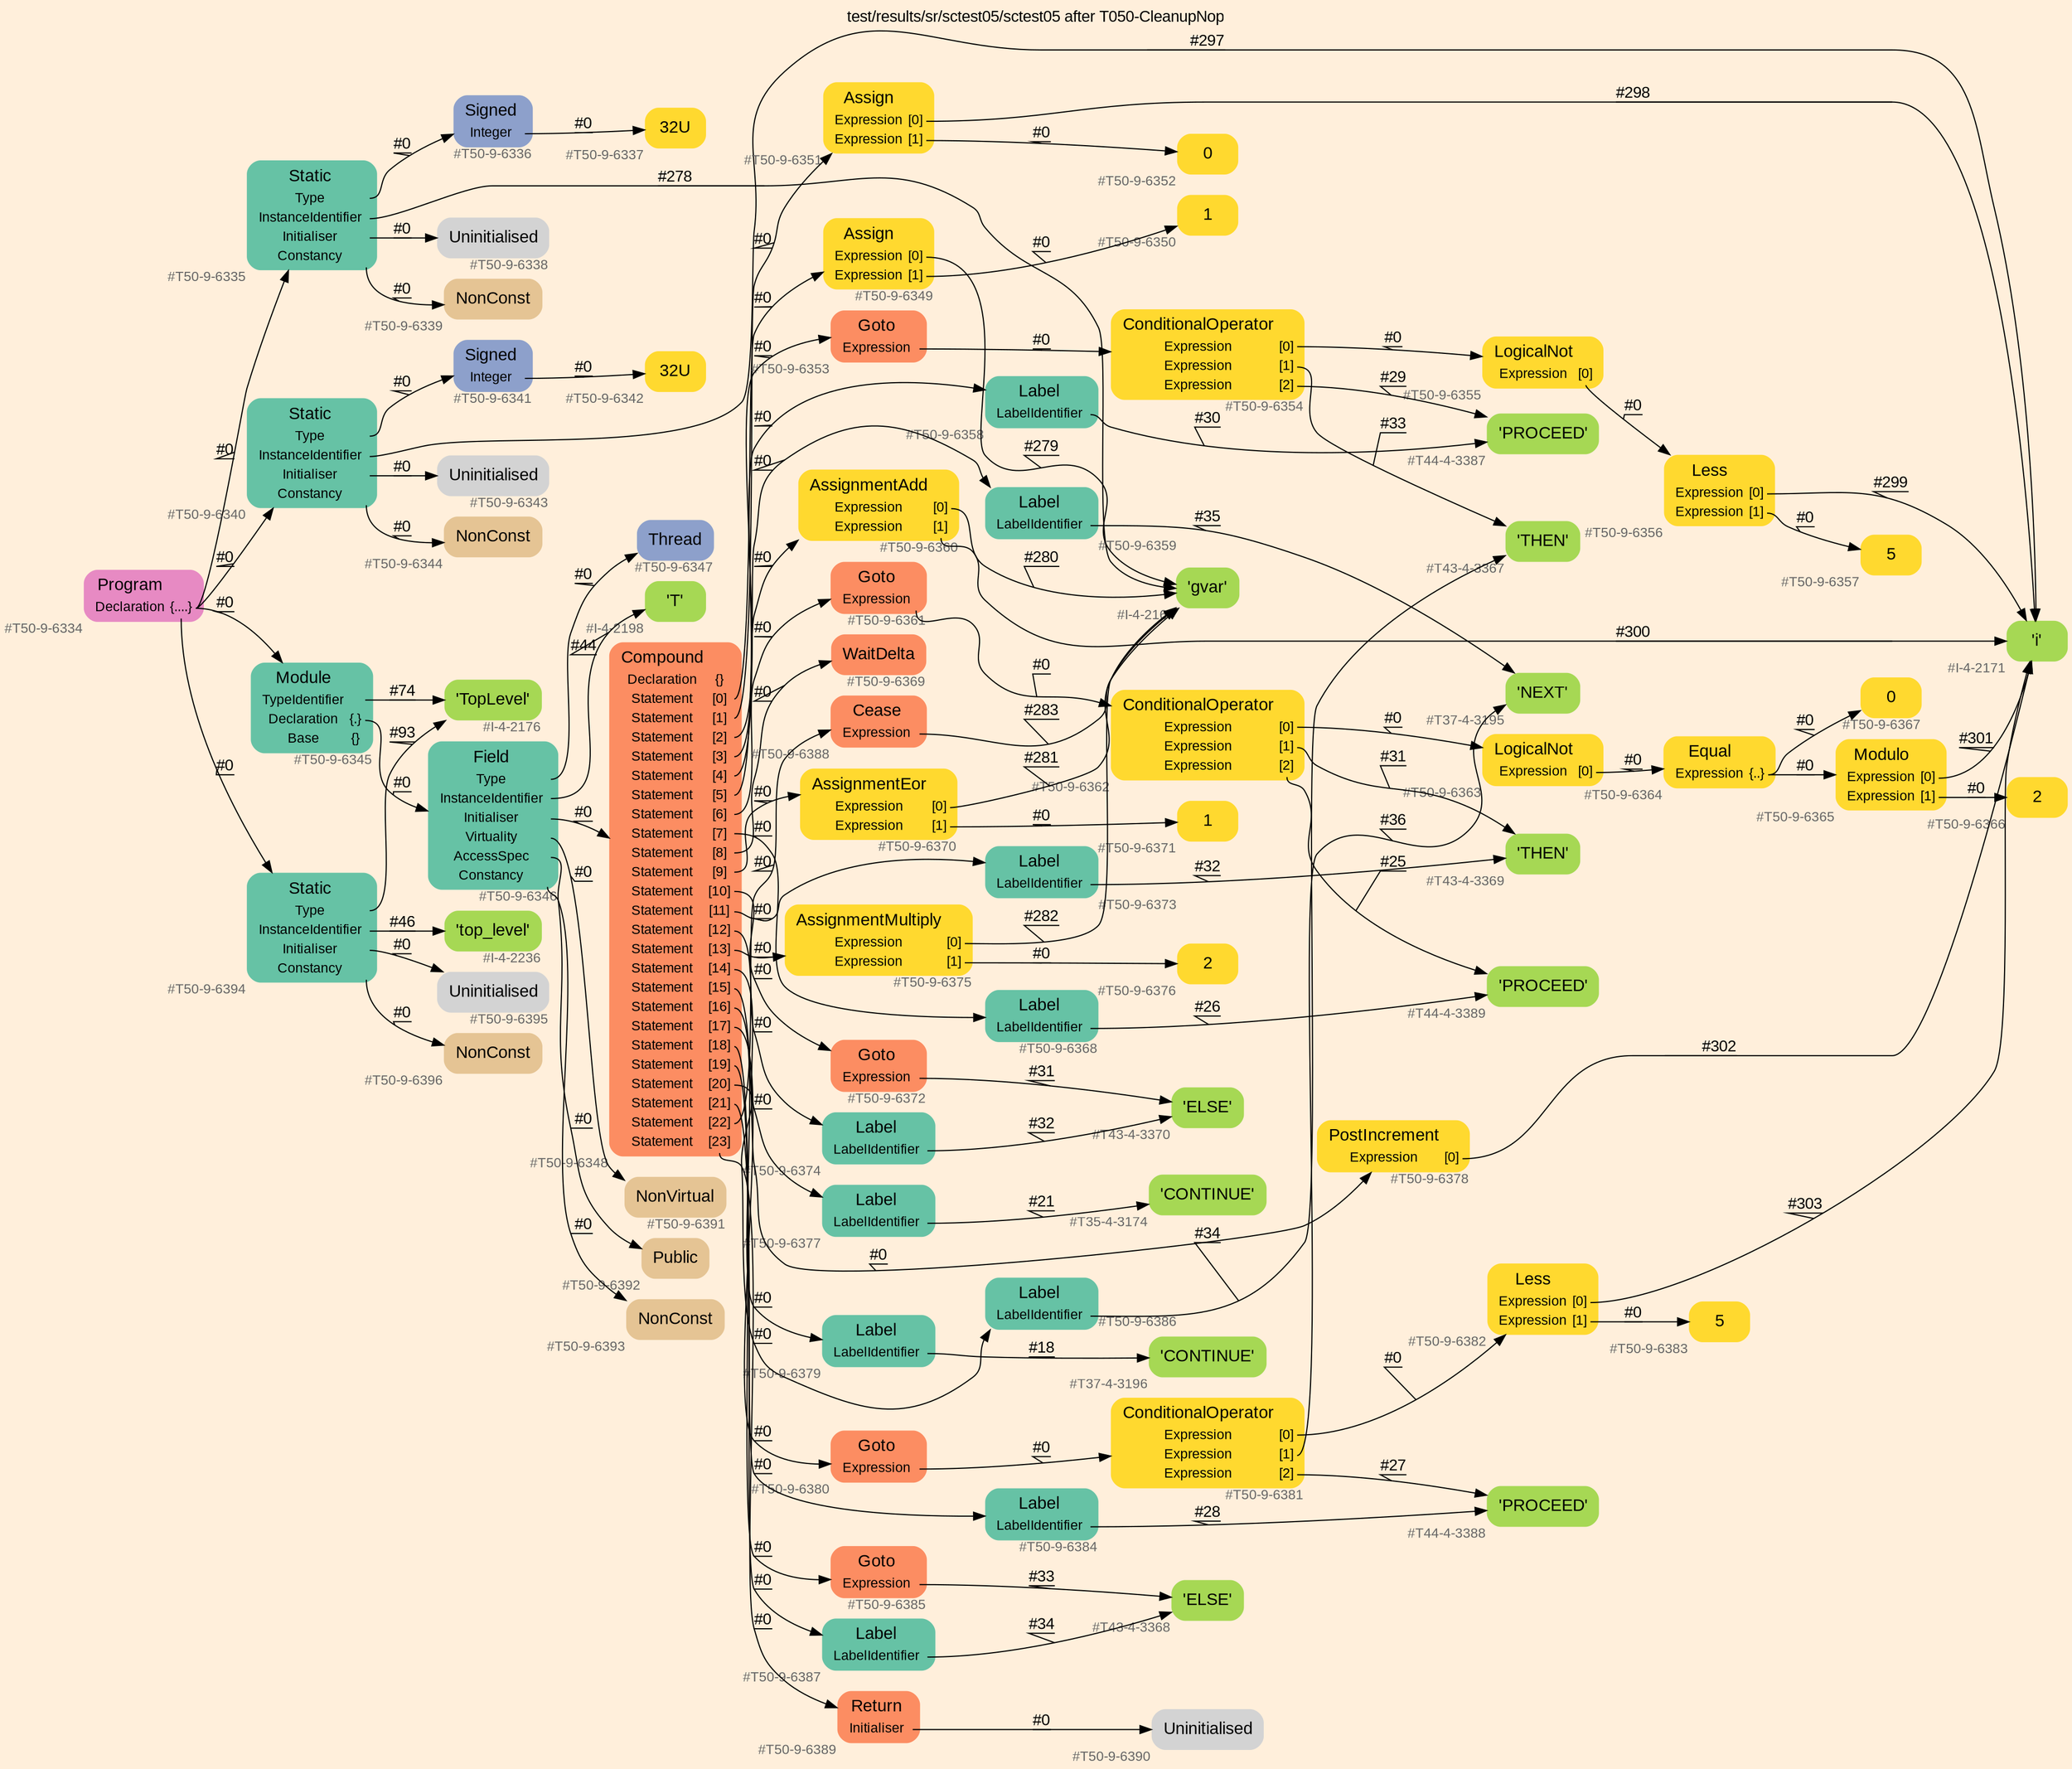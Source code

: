 digraph "test/results/sr/sctest05/sctest05 after T050-CleanupNop" {
label = "test/results/sr/sctest05/sctest05 after T050-CleanupNop"
labelloc = t
graph [
    rankdir = "LR"
    ranksep = 0.3
    bgcolor = antiquewhite1
    color = black
    fontcolor = black
    fontname = "Arial"
];
node [
    fontname = "Arial"
];
edge [
    fontname = "Arial"
];

// -------------------- node figure --------------------
// -------- block #T50-9-6334 ----------
"#T50-9-6334" [
    fillcolor = "/set28/4"
    xlabel = "#T50-9-6334"
    fontsize = "12"
    fontcolor = grey40
    shape = "plaintext"
    label = <<TABLE BORDER="0" CELLBORDER="0" CELLSPACING="0">
     <TR><TD><FONT COLOR="black" POINT-SIZE="15">Program</FONT></TD></TR>
     <TR><TD><FONT COLOR="black" POINT-SIZE="12">Declaration</FONT></TD><TD PORT="port0"><FONT COLOR="black" POINT-SIZE="12">{....}</FONT></TD></TR>
    </TABLE>>
    style = "rounded,filled"
];

// -------- block #T50-9-6335 ----------
"#T50-9-6335" [
    fillcolor = "/set28/1"
    xlabel = "#T50-9-6335"
    fontsize = "12"
    fontcolor = grey40
    shape = "plaintext"
    label = <<TABLE BORDER="0" CELLBORDER="0" CELLSPACING="0">
     <TR><TD><FONT COLOR="black" POINT-SIZE="15">Static</FONT></TD></TR>
     <TR><TD><FONT COLOR="black" POINT-SIZE="12">Type</FONT></TD><TD PORT="port0"></TD></TR>
     <TR><TD><FONT COLOR="black" POINT-SIZE="12">InstanceIdentifier</FONT></TD><TD PORT="port1"></TD></TR>
     <TR><TD><FONT COLOR="black" POINT-SIZE="12">Initialiser</FONT></TD><TD PORT="port2"></TD></TR>
     <TR><TD><FONT COLOR="black" POINT-SIZE="12">Constancy</FONT></TD><TD PORT="port3"></TD></TR>
    </TABLE>>
    style = "rounded,filled"
];

// -------- block #T50-9-6336 ----------
"#T50-9-6336" [
    fillcolor = "/set28/3"
    xlabel = "#T50-9-6336"
    fontsize = "12"
    fontcolor = grey40
    shape = "plaintext"
    label = <<TABLE BORDER="0" CELLBORDER="0" CELLSPACING="0">
     <TR><TD><FONT COLOR="black" POINT-SIZE="15">Signed</FONT></TD></TR>
     <TR><TD><FONT COLOR="black" POINT-SIZE="12">Integer</FONT></TD><TD PORT="port0"></TD></TR>
    </TABLE>>
    style = "rounded,filled"
];

// -------- block #T50-9-6337 ----------
"#T50-9-6337" [
    fillcolor = "/set28/6"
    xlabel = "#T50-9-6337"
    fontsize = "12"
    fontcolor = grey40
    shape = "plaintext"
    label = <<TABLE BORDER="0" CELLBORDER="0" CELLSPACING="0">
     <TR><TD><FONT COLOR="black" POINT-SIZE="15">32U</FONT></TD></TR>
    </TABLE>>
    style = "rounded,filled"
];

// -------- block #I-4-2164 ----------
"#I-4-2164" [
    fillcolor = "/set28/5"
    xlabel = "#I-4-2164"
    fontsize = "12"
    fontcolor = grey40
    shape = "plaintext"
    label = <<TABLE BORDER="0" CELLBORDER="0" CELLSPACING="0">
     <TR><TD><FONT COLOR="black" POINT-SIZE="15">'gvar'</FONT></TD></TR>
    </TABLE>>
    style = "rounded,filled"
];

// -------- block #T50-9-6338 ----------
"#T50-9-6338" [
    xlabel = "#T50-9-6338"
    fontsize = "12"
    fontcolor = grey40
    shape = "plaintext"
    label = <<TABLE BORDER="0" CELLBORDER="0" CELLSPACING="0">
     <TR><TD><FONT COLOR="black" POINT-SIZE="15">Uninitialised</FONT></TD></TR>
    </TABLE>>
    style = "rounded,filled"
];

// -------- block #T50-9-6339 ----------
"#T50-9-6339" [
    fillcolor = "/set28/7"
    xlabel = "#T50-9-6339"
    fontsize = "12"
    fontcolor = grey40
    shape = "plaintext"
    label = <<TABLE BORDER="0" CELLBORDER="0" CELLSPACING="0">
     <TR><TD><FONT COLOR="black" POINT-SIZE="15">NonConst</FONT></TD></TR>
    </TABLE>>
    style = "rounded,filled"
];

// -------- block #T50-9-6340 ----------
"#T50-9-6340" [
    fillcolor = "/set28/1"
    xlabel = "#T50-9-6340"
    fontsize = "12"
    fontcolor = grey40
    shape = "plaintext"
    label = <<TABLE BORDER="0" CELLBORDER="0" CELLSPACING="0">
     <TR><TD><FONT COLOR="black" POINT-SIZE="15">Static</FONT></TD></TR>
     <TR><TD><FONT COLOR="black" POINT-SIZE="12">Type</FONT></TD><TD PORT="port0"></TD></TR>
     <TR><TD><FONT COLOR="black" POINT-SIZE="12">InstanceIdentifier</FONT></TD><TD PORT="port1"></TD></TR>
     <TR><TD><FONT COLOR="black" POINT-SIZE="12">Initialiser</FONT></TD><TD PORT="port2"></TD></TR>
     <TR><TD><FONT COLOR="black" POINT-SIZE="12">Constancy</FONT></TD><TD PORT="port3"></TD></TR>
    </TABLE>>
    style = "rounded,filled"
];

// -------- block #T50-9-6341 ----------
"#T50-9-6341" [
    fillcolor = "/set28/3"
    xlabel = "#T50-9-6341"
    fontsize = "12"
    fontcolor = grey40
    shape = "plaintext"
    label = <<TABLE BORDER="0" CELLBORDER="0" CELLSPACING="0">
     <TR><TD><FONT COLOR="black" POINT-SIZE="15">Signed</FONT></TD></TR>
     <TR><TD><FONT COLOR="black" POINT-SIZE="12">Integer</FONT></TD><TD PORT="port0"></TD></TR>
    </TABLE>>
    style = "rounded,filled"
];

// -------- block #T50-9-6342 ----------
"#T50-9-6342" [
    fillcolor = "/set28/6"
    xlabel = "#T50-9-6342"
    fontsize = "12"
    fontcolor = grey40
    shape = "plaintext"
    label = <<TABLE BORDER="0" CELLBORDER="0" CELLSPACING="0">
     <TR><TD><FONT COLOR="black" POINT-SIZE="15">32U</FONT></TD></TR>
    </TABLE>>
    style = "rounded,filled"
];

// -------- block #I-4-2171 ----------
"#I-4-2171" [
    fillcolor = "/set28/5"
    xlabel = "#I-4-2171"
    fontsize = "12"
    fontcolor = grey40
    shape = "plaintext"
    label = <<TABLE BORDER="0" CELLBORDER="0" CELLSPACING="0">
     <TR><TD><FONT COLOR="black" POINT-SIZE="15">'i'</FONT></TD></TR>
    </TABLE>>
    style = "rounded,filled"
];

// -------- block #T50-9-6343 ----------
"#T50-9-6343" [
    xlabel = "#T50-9-6343"
    fontsize = "12"
    fontcolor = grey40
    shape = "plaintext"
    label = <<TABLE BORDER="0" CELLBORDER="0" CELLSPACING="0">
     <TR><TD><FONT COLOR="black" POINT-SIZE="15">Uninitialised</FONT></TD></TR>
    </TABLE>>
    style = "rounded,filled"
];

// -------- block #T50-9-6344 ----------
"#T50-9-6344" [
    fillcolor = "/set28/7"
    xlabel = "#T50-9-6344"
    fontsize = "12"
    fontcolor = grey40
    shape = "plaintext"
    label = <<TABLE BORDER="0" CELLBORDER="0" CELLSPACING="0">
     <TR><TD><FONT COLOR="black" POINT-SIZE="15">NonConst</FONT></TD></TR>
    </TABLE>>
    style = "rounded,filled"
];

// -------- block #T50-9-6345 ----------
"#T50-9-6345" [
    fillcolor = "/set28/1"
    xlabel = "#T50-9-6345"
    fontsize = "12"
    fontcolor = grey40
    shape = "plaintext"
    label = <<TABLE BORDER="0" CELLBORDER="0" CELLSPACING="0">
     <TR><TD><FONT COLOR="black" POINT-SIZE="15">Module</FONT></TD></TR>
     <TR><TD><FONT COLOR="black" POINT-SIZE="12">TypeIdentifier</FONT></TD><TD PORT="port0"></TD></TR>
     <TR><TD><FONT COLOR="black" POINT-SIZE="12">Declaration</FONT></TD><TD PORT="port1"><FONT COLOR="black" POINT-SIZE="12">{.}</FONT></TD></TR>
     <TR><TD><FONT COLOR="black" POINT-SIZE="12">Base</FONT></TD><TD PORT="port2"><FONT COLOR="black" POINT-SIZE="12">{}</FONT></TD></TR>
    </TABLE>>
    style = "rounded,filled"
];

// -------- block #I-4-2176 ----------
"#I-4-2176" [
    fillcolor = "/set28/5"
    xlabel = "#I-4-2176"
    fontsize = "12"
    fontcolor = grey40
    shape = "plaintext"
    label = <<TABLE BORDER="0" CELLBORDER="0" CELLSPACING="0">
     <TR><TD><FONT COLOR="black" POINT-SIZE="15">'TopLevel'</FONT></TD></TR>
    </TABLE>>
    style = "rounded,filled"
];

// -------- block #T50-9-6346 ----------
"#T50-9-6346" [
    fillcolor = "/set28/1"
    xlabel = "#T50-9-6346"
    fontsize = "12"
    fontcolor = grey40
    shape = "plaintext"
    label = <<TABLE BORDER="0" CELLBORDER="0" CELLSPACING="0">
     <TR><TD><FONT COLOR="black" POINT-SIZE="15">Field</FONT></TD></TR>
     <TR><TD><FONT COLOR="black" POINT-SIZE="12">Type</FONT></TD><TD PORT="port0"></TD></TR>
     <TR><TD><FONT COLOR="black" POINT-SIZE="12">InstanceIdentifier</FONT></TD><TD PORT="port1"></TD></TR>
     <TR><TD><FONT COLOR="black" POINT-SIZE="12">Initialiser</FONT></TD><TD PORT="port2"></TD></TR>
     <TR><TD><FONT COLOR="black" POINT-SIZE="12">Virtuality</FONT></TD><TD PORT="port3"></TD></TR>
     <TR><TD><FONT COLOR="black" POINT-SIZE="12">AccessSpec</FONT></TD><TD PORT="port4"></TD></TR>
     <TR><TD><FONT COLOR="black" POINT-SIZE="12">Constancy</FONT></TD><TD PORT="port5"></TD></TR>
    </TABLE>>
    style = "rounded,filled"
];

// -------- block #T50-9-6347 ----------
"#T50-9-6347" [
    fillcolor = "/set28/3"
    xlabel = "#T50-9-6347"
    fontsize = "12"
    fontcolor = grey40
    shape = "plaintext"
    label = <<TABLE BORDER="0" CELLBORDER="0" CELLSPACING="0">
     <TR><TD><FONT COLOR="black" POINT-SIZE="15">Thread</FONT></TD></TR>
    </TABLE>>
    style = "rounded,filled"
];

// -------- block #I-4-2198 ----------
"#I-4-2198" [
    fillcolor = "/set28/5"
    xlabel = "#I-4-2198"
    fontsize = "12"
    fontcolor = grey40
    shape = "plaintext"
    label = <<TABLE BORDER="0" CELLBORDER="0" CELLSPACING="0">
     <TR><TD><FONT COLOR="black" POINT-SIZE="15">'T'</FONT></TD></TR>
    </TABLE>>
    style = "rounded,filled"
];

// -------- block #T50-9-6348 ----------
"#T50-9-6348" [
    fillcolor = "/set28/2"
    xlabel = "#T50-9-6348"
    fontsize = "12"
    fontcolor = grey40
    shape = "plaintext"
    label = <<TABLE BORDER="0" CELLBORDER="0" CELLSPACING="0">
     <TR><TD><FONT COLOR="black" POINT-SIZE="15">Compound</FONT></TD></TR>
     <TR><TD><FONT COLOR="black" POINT-SIZE="12">Declaration</FONT></TD><TD PORT="port0"><FONT COLOR="black" POINT-SIZE="12">{}</FONT></TD></TR>
     <TR><TD><FONT COLOR="black" POINT-SIZE="12">Statement</FONT></TD><TD PORT="port1"><FONT COLOR="black" POINT-SIZE="12">[0]</FONT></TD></TR>
     <TR><TD><FONT COLOR="black" POINT-SIZE="12">Statement</FONT></TD><TD PORT="port2"><FONT COLOR="black" POINT-SIZE="12">[1]</FONT></TD></TR>
     <TR><TD><FONT COLOR="black" POINT-SIZE="12">Statement</FONT></TD><TD PORT="port3"><FONT COLOR="black" POINT-SIZE="12">[2]</FONT></TD></TR>
     <TR><TD><FONT COLOR="black" POINT-SIZE="12">Statement</FONT></TD><TD PORT="port4"><FONT COLOR="black" POINT-SIZE="12">[3]</FONT></TD></TR>
     <TR><TD><FONT COLOR="black" POINT-SIZE="12">Statement</FONT></TD><TD PORT="port5"><FONT COLOR="black" POINT-SIZE="12">[4]</FONT></TD></TR>
     <TR><TD><FONT COLOR="black" POINT-SIZE="12">Statement</FONT></TD><TD PORT="port6"><FONT COLOR="black" POINT-SIZE="12">[5]</FONT></TD></TR>
     <TR><TD><FONT COLOR="black" POINT-SIZE="12">Statement</FONT></TD><TD PORT="port7"><FONT COLOR="black" POINT-SIZE="12">[6]</FONT></TD></TR>
     <TR><TD><FONT COLOR="black" POINT-SIZE="12">Statement</FONT></TD><TD PORT="port8"><FONT COLOR="black" POINT-SIZE="12">[7]</FONT></TD></TR>
     <TR><TD><FONT COLOR="black" POINT-SIZE="12">Statement</FONT></TD><TD PORT="port9"><FONT COLOR="black" POINT-SIZE="12">[8]</FONT></TD></TR>
     <TR><TD><FONT COLOR="black" POINT-SIZE="12">Statement</FONT></TD><TD PORT="port10"><FONT COLOR="black" POINT-SIZE="12">[9]</FONT></TD></TR>
     <TR><TD><FONT COLOR="black" POINT-SIZE="12">Statement</FONT></TD><TD PORT="port11"><FONT COLOR="black" POINT-SIZE="12">[10]</FONT></TD></TR>
     <TR><TD><FONT COLOR="black" POINT-SIZE="12">Statement</FONT></TD><TD PORT="port12"><FONT COLOR="black" POINT-SIZE="12">[11]</FONT></TD></TR>
     <TR><TD><FONT COLOR="black" POINT-SIZE="12">Statement</FONT></TD><TD PORT="port13"><FONT COLOR="black" POINT-SIZE="12">[12]</FONT></TD></TR>
     <TR><TD><FONT COLOR="black" POINT-SIZE="12">Statement</FONT></TD><TD PORT="port14"><FONT COLOR="black" POINT-SIZE="12">[13]</FONT></TD></TR>
     <TR><TD><FONT COLOR="black" POINT-SIZE="12">Statement</FONT></TD><TD PORT="port15"><FONT COLOR="black" POINT-SIZE="12">[14]</FONT></TD></TR>
     <TR><TD><FONT COLOR="black" POINT-SIZE="12">Statement</FONT></TD><TD PORT="port16"><FONT COLOR="black" POINT-SIZE="12">[15]</FONT></TD></TR>
     <TR><TD><FONT COLOR="black" POINT-SIZE="12">Statement</FONT></TD><TD PORT="port17"><FONT COLOR="black" POINT-SIZE="12">[16]</FONT></TD></TR>
     <TR><TD><FONT COLOR="black" POINT-SIZE="12">Statement</FONT></TD><TD PORT="port18"><FONT COLOR="black" POINT-SIZE="12">[17]</FONT></TD></TR>
     <TR><TD><FONT COLOR="black" POINT-SIZE="12">Statement</FONT></TD><TD PORT="port19"><FONT COLOR="black" POINT-SIZE="12">[18]</FONT></TD></TR>
     <TR><TD><FONT COLOR="black" POINT-SIZE="12">Statement</FONT></TD><TD PORT="port20"><FONT COLOR="black" POINT-SIZE="12">[19]</FONT></TD></TR>
     <TR><TD><FONT COLOR="black" POINT-SIZE="12">Statement</FONT></TD><TD PORT="port21"><FONT COLOR="black" POINT-SIZE="12">[20]</FONT></TD></TR>
     <TR><TD><FONT COLOR="black" POINT-SIZE="12">Statement</FONT></TD><TD PORT="port22"><FONT COLOR="black" POINT-SIZE="12">[21]</FONT></TD></TR>
     <TR><TD><FONT COLOR="black" POINT-SIZE="12">Statement</FONT></TD><TD PORT="port23"><FONT COLOR="black" POINT-SIZE="12">[22]</FONT></TD></TR>
     <TR><TD><FONT COLOR="black" POINT-SIZE="12">Statement</FONT></TD><TD PORT="port24"><FONT COLOR="black" POINT-SIZE="12">[23]</FONT></TD></TR>
    </TABLE>>
    style = "rounded,filled"
];

// -------- block #T50-9-6349 ----------
"#T50-9-6349" [
    fillcolor = "/set28/6"
    xlabel = "#T50-9-6349"
    fontsize = "12"
    fontcolor = grey40
    shape = "plaintext"
    label = <<TABLE BORDER="0" CELLBORDER="0" CELLSPACING="0">
     <TR><TD><FONT COLOR="black" POINT-SIZE="15">Assign</FONT></TD></TR>
     <TR><TD><FONT COLOR="black" POINT-SIZE="12">Expression</FONT></TD><TD PORT="port0"><FONT COLOR="black" POINT-SIZE="12">[0]</FONT></TD></TR>
     <TR><TD><FONT COLOR="black" POINT-SIZE="12">Expression</FONT></TD><TD PORT="port1"><FONT COLOR="black" POINT-SIZE="12">[1]</FONT></TD></TR>
    </TABLE>>
    style = "rounded,filled"
];

// -------- block #T50-9-6350 ----------
"#T50-9-6350" [
    fillcolor = "/set28/6"
    xlabel = "#T50-9-6350"
    fontsize = "12"
    fontcolor = grey40
    shape = "plaintext"
    label = <<TABLE BORDER="0" CELLBORDER="0" CELLSPACING="0">
     <TR><TD><FONT COLOR="black" POINT-SIZE="15">1</FONT></TD></TR>
    </TABLE>>
    style = "rounded,filled"
];

// -------- block #T50-9-6351 ----------
"#T50-9-6351" [
    fillcolor = "/set28/6"
    xlabel = "#T50-9-6351"
    fontsize = "12"
    fontcolor = grey40
    shape = "plaintext"
    label = <<TABLE BORDER="0" CELLBORDER="0" CELLSPACING="0">
     <TR><TD><FONT COLOR="black" POINT-SIZE="15">Assign</FONT></TD></TR>
     <TR><TD><FONT COLOR="black" POINT-SIZE="12">Expression</FONT></TD><TD PORT="port0"><FONT COLOR="black" POINT-SIZE="12">[0]</FONT></TD></TR>
     <TR><TD><FONT COLOR="black" POINT-SIZE="12">Expression</FONT></TD><TD PORT="port1"><FONT COLOR="black" POINT-SIZE="12">[1]</FONT></TD></TR>
    </TABLE>>
    style = "rounded,filled"
];

// -------- block #T50-9-6352 ----------
"#T50-9-6352" [
    fillcolor = "/set28/6"
    xlabel = "#T50-9-6352"
    fontsize = "12"
    fontcolor = grey40
    shape = "plaintext"
    label = <<TABLE BORDER="0" CELLBORDER="0" CELLSPACING="0">
     <TR><TD><FONT COLOR="black" POINT-SIZE="15">0</FONT></TD></TR>
    </TABLE>>
    style = "rounded,filled"
];

// -------- block #T50-9-6353 ----------
"#T50-9-6353" [
    fillcolor = "/set28/2"
    xlabel = "#T50-9-6353"
    fontsize = "12"
    fontcolor = grey40
    shape = "plaintext"
    label = <<TABLE BORDER="0" CELLBORDER="0" CELLSPACING="0">
     <TR><TD><FONT COLOR="black" POINT-SIZE="15">Goto</FONT></TD></TR>
     <TR><TD><FONT COLOR="black" POINT-SIZE="12">Expression</FONT></TD><TD PORT="port0"></TD></TR>
    </TABLE>>
    style = "rounded,filled"
];

// -------- block #T50-9-6354 ----------
"#T50-9-6354" [
    fillcolor = "/set28/6"
    xlabel = "#T50-9-6354"
    fontsize = "12"
    fontcolor = grey40
    shape = "plaintext"
    label = <<TABLE BORDER="0" CELLBORDER="0" CELLSPACING="0">
     <TR><TD><FONT COLOR="black" POINT-SIZE="15">ConditionalOperator</FONT></TD></TR>
     <TR><TD><FONT COLOR="black" POINT-SIZE="12">Expression</FONT></TD><TD PORT="port0"><FONT COLOR="black" POINT-SIZE="12">[0]</FONT></TD></TR>
     <TR><TD><FONT COLOR="black" POINT-SIZE="12">Expression</FONT></TD><TD PORT="port1"><FONT COLOR="black" POINT-SIZE="12">[1]</FONT></TD></TR>
     <TR><TD><FONT COLOR="black" POINT-SIZE="12">Expression</FONT></TD><TD PORT="port2"><FONT COLOR="black" POINT-SIZE="12">[2]</FONT></TD></TR>
    </TABLE>>
    style = "rounded,filled"
];

// -------- block #T50-9-6355 ----------
"#T50-9-6355" [
    fillcolor = "/set28/6"
    xlabel = "#T50-9-6355"
    fontsize = "12"
    fontcolor = grey40
    shape = "plaintext"
    label = <<TABLE BORDER="0" CELLBORDER="0" CELLSPACING="0">
     <TR><TD><FONT COLOR="black" POINT-SIZE="15">LogicalNot</FONT></TD></TR>
     <TR><TD><FONT COLOR="black" POINT-SIZE="12">Expression</FONT></TD><TD PORT="port0"><FONT COLOR="black" POINT-SIZE="12">[0]</FONT></TD></TR>
    </TABLE>>
    style = "rounded,filled"
];

// -------- block #T50-9-6356 ----------
"#T50-9-6356" [
    fillcolor = "/set28/6"
    xlabel = "#T50-9-6356"
    fontsize = "12"
    fontcolor = grey40
    shape = "plaintext"
    label = <<TABLE BORDER="0" CELLBORDER="0" CELLSPACING="0">
     <TR><TD><FONT COLOR="black" POINT-SIZE="15">Less</FONT></TD></TR>
     <TR><TD><FONT COLOR="black" POINT-SIZE="12">Expression</FONT></TD><TD PORT="port0"><FONT COLOR="black" POINT-SIZE="12">[0]</FONT></TD></TR>
     <TR><TD><FONT COLOR="black" POINT-SIZE="12">Expression</FONT></TD><TD PORT="port1"><FONT COLOR="black" POINT-SIZE="12">[1]</FONT></TD></TR>
    </TABLE>>
    style = "rounded,filled"
];

// -------- block #T50-9-6357 ----------
"#T50-9-6357" [
    fillcolor = "/set28/6"
    xlabel = "#T50-9-6357"
    fontsize = "12"
    fontcolor = grey40
    shape = "plaintext"
    label = <<TABLE BORDER="0" CELLBORDER="0" CELLSPACING="0">
     <TR><TD><FONT COLOR="black" POINT-SIZE="15">5</FONT></TD></TR>
    </TABLE>>
    style = "rounded,filled"
];

// -------- block #T43-4-3367 ----------
"#T43-4-3367" [
    fillcolor = "/set28/5"
    xlabel = "#T43-4-3367"
    fontsize = "12"
    fontcolor = grey40
    shape = "plaintext"
    label = <<TABLE BORDER="0" CELLBORDER="0" CELLSPACING="0">
     <TR><TD><FONT COLOR="black" POINT-SIZE="15">'THEN'</FONT></TD></TR>
    </TABLE>>
    style = "rounded,filled"
];

// -------- block #T44-4-3387 ----------
"#T44-4-3387" [
    fillcolor = "/set28/5"
    xlabel = "#T44-4-3387"
    fontsize = "12"
    fontcolor = grey40
    shape = "plaintext"
    label = <<TABLE BORDER="0" CELLBORDER="0" CELLSPACING="0">
     <TR><TD><FONT COLOR="black" POINT-SIZE="15">'PROCEED'</FONT></TD></TR>
    </TABLE>>
    style = "rounded,filled"
];

// -------- block #T50-9-6358 ----------
"#T50-9-6358" [
    fillcolor = "/set28/1"
    xlabel = "#T50-9-6358"
    fontsize = "12"
    fontcolor = grey40
    shape = "plaintext"
    label = <<TABLE BORDER="0" CELLBORDER="0" CELLSPACING="0">
     <TR><TD><FONT COLOR="black" POINT-SIZE="15">Label</FONT></TD></TR>
     <TR><TD><FONT COLOR="black" POINT-SIZE="12">LabelIdentifier</FONT></TD><TD PORT="port0"></TD></TR>
    </TABLE>>
    style = "rounded,filled"
];

// -------- block #T50-9-6359 ----------
"#T50-9-6359" [
    fillcolor = "/set28/1"
    xlabel = "#T50-9-6359"
    fontsize = "12"
    fontcolor = grey40
    shape = "plaintext"
    label = <<TABLE BORDER="0" CELLBORDER="0" CELLSPACING="0">
     <TR><TD><FONT COLOR="black" POINT-SIZE="15">Label</FONT></TD></TR>
     <TR><TD><FONT COLOR="black" POINT-SIZE="12">LabelIdentifier</FONT></TD><TD PORT="port0"></TD></TR>
    </TABLE>>
    style = "rounded,filled"
];

// -------- block #T37-4-3195 ----------
"#T37-4-3195" [
    fillcolor = "/set28/5"
    xlabel = "#T37-4-3195"
    fontsize = "12"
    fontcolor = grey40
    shape = "plaintext"
    label = <<TABLE BORDER="0" CELLBORDER="0" CELLSPACING="0">
     <TR><TD><FONT COLOR="black" POINT-SIZE="15">'NEXT'</FONT></TD></TR>
    </TABLE>>
    style = "rounded,filled"
];

// -------- block #T50-9-6360 ----------
"#T50-9-6360" [
    fillcolor = "/set28/6"
    xlabel = "#T50-9-6360"
    fontsize = "12"
    fontcolor = grey40
    shape = "plaintext"
    label = <<TABLE BORDER="0" CELLBORDER="0" CELLSPACING="0">
     <TR><TD><FONT COLOR="black" POINT-SIZE="15">AssignmentAdd</FONT></TD></TR>
     <TR><TD><FONT COLOR="black" POINT-SIZE="12">Expression</FONT></TD><TD PORT="port0"><FONT COLOR="black" POINT-SIZE="12">[0]</FONT></TD></TR>
     <TR><TD><FONT COLOR="black" POINT-SIZE="12">Expression</FONT></TD><TD PORT="port1"><FONT COLOR="black" POINT-SIZE="12">[1]</FONT></TD></TR>
    </TABLE>>
    style = "rounded,filled"
];

// -------- block #T50-9-6361 ----------
"#T50-9-6361" [
    fillcolor = "/set28/2"
    xlabel = "#T50-9-6361"
    fontsize = "12"
    fontcolor = grey40
    shape = "plaintext"
    label = <<TABLE BORDER="0" CELLBORDER="0" CELLSPACING="0">
     <TR><TD><FONT COLOR="black" POINT-SIZE="15">Goto</FONT></TD></TR>
     <TR><TD><FONT COLOR="black" POINT-SIZE="12">Expression</FONT></TD><TD PORT="port0"></TD></TR>
    </TABLE>>
    style = "rounded,filled"
];

// -------- block #T50-9-6362 ----------
"#T50-9-6362" [
    fillcolor = "/set28/6"
    xlabel = "#T50-9-6362"
    fontsize = "12"
    fontcolor = grey40
    shape = "plaintext"
    label = <<TABLE BORDER="0" CELLBORDER="0" CELLSPACING="0">
     <TR><TD><FONT COLOR="black" POINT-SIZE="15">ConditionalOperator</FONT></TD></TR>
     <TR><TD><FONT COLOR="black" POINT-SIZE="12">Expression</FONT></TD><TD PORT="port0"><FONT COLOR="black" POINT-SIZE="12">[0]</FONT></TD></TR>
     <TR><TD><FONT COLOR="black" POINT-SIZE="12">Expression</FONT></TD><TD PORT="port1"><FONT COLOR="black" POINT-SIZE="12">[1]</FONT></TD></TR>
     <TR><TD><FONT COLOR="black" POINT-SIZE="12">Expression</FONT></TD><TD PORT="port2"><FONT COLOR="black" POINT-SIZE="12">[2]</FONT></TD></TR>
    </TABLE>>
    style = "rounded,filled"
];

// -------- block #T50-9-6363 ----------
"#T50-9-6363" [
    fillcolor = "/set28/6"
    xlabel = "#T50-9-6363"
    fontsize = "12"
    fontcolor = grey40
    shape = "plaintext"
    label = <<TABLE BORDER="0" CELLBORDER="0" CELLSPACING="0">
     <TR><TD><FONT COLOR="black" POINT-SIZE="15">LogicalNot</FONT></TD></TR>
     <TR><TD><FONT COLOR="black" POINT-SIZE="12">Expression</FONT></TD><TD PORT="port0"><FONT COLOR="black" POINT-SIZE="12">[0]</FONT></TD></TR>
    </TABLE>>
    style = "rounded,filled"
];

// -------- block #T50-9-6364 ----------
"#T50-9-6364" [
    fillcolor = "/set28/6"
    xlabel = "#T50-9-6364"
    fontsize = "12"
    fontcolor = grey40
    shape = "plaintext"
    label = <<TABLE BORDER="0" CELLBORDER="0" CELLSPACING="0">
     <TR><TD><FONT COLOR="black" POINT-SIZE="15">Equal</FONT></TD></TR>
     <TR><TD><FONT COLOR="black" POINT-SIZE="12">Expression</FONT></TD><TD PORT="port0"><FONT COLOR="black" POINT-SIZE="12">{..}</FONT></TD></TR>
    </TABLE>>
    style = "rounded,filled"
];

// -------- block #T50-9-6365 ----------
"#T50-9-6365" [
    fillcolor = "/set28/6"
    xlabel = "#T50-9-6365"
    fontsize = "12"
    fontcolor = grey40
    shape = "plaintext"
    label = <<TABLE BORDER="0" CELLBORDER="0" CELLSPACING="0">
     <TR><TD><FONT COLOR="black" POINT-SIZE="15">Modulo</FONT></TD></TR>
     <TR><TD><FONT COLOR="black" POINT-SIZE="12">Expression</FONT></TD><TD PORT="port0"><FONT COLOR="black" POINT-SIZE="12">[0]</FONT></TD></TR>
     <TR><TD><FONT COLOR="black" POINT-SIZE="12">Expression</FONT></TD><TD PORT="port1"><FONT COLOR="black" POINT-SIZE="12">[1]</FONT></TD></TR>
    </TABLE>>
    style = "rounded,filled"
];

// -------- block #T50-9-6366 ----------
"#T50-9-6366" [
    fillcolor = "/set28/6"
    xlabel = "#T50-9-6366"
    fontsize = "12"
    fontcolor = grey40
    shape = "plaintext"
    label = <<TABLE BORDER="0" CELLBORDER="0" CELLSPACING="0">
     <TR><TD><FONT COLOR="black" POINT-SIZE="15">2</FONT></TD></TR>
    </TABLE>>
    style = "rounded,filled"
];

// -------- block #T50-9-6367 ----------
"#T50-9-6367" [
    fillcolor = "/set28/6"
    xlabel = "#T50-9-6367"
    fontsize = "12"
    fontcolor = grey40
    shape = "plaintext"
    label = <<TABLE BORDER="0" CELLBORDER="0" CELLSPACING="0">
     <TR><TD><FONT COLOR="black" POINT-SIZE="15">0</FONT></TD></TR>
    </TABLE>>
    style = "rounded,filled"
];

// -------- block #T43-4-3369 ----------
"#T43-4-3369" [
    fillcolor = "/set28/5"
    xlabel = "#T43-4-3369"
    fontsize = "12"
    fontcolor = grey40
    shape = "plaintext"
    label = <<TABLE BORDER="0" CELLBORDER="0" CELLSPACING="0">
     <TR><TD><FONT COLOR="black" POINT-SIZE="15">'THEN'</FONT></TD></TR>
    </TABLE>>
    style = "rounded,filled"
];

// -------- block #T44-4-3389 ----------
"#T44-4-3389" [
    fillcolor = "/set28/5"
    xlabel = "#T44-4-3389"
    fontsize = "12"
    fontcolor = grey40
    shape = "plaintext"
    label = <<TABLE BORDER="0" CELLBORDER="0" CELLSPACING="0">
     <TR><TD><FONT COLOR="black" POINT-SIZE="15">'PROCEED'</FONT></TD></TR>
    </TABLE>>
    style = "rounded,filled"
];

// -------- block #T50-9-6368 ----------
"#T50-9-6368" [
    fillcolor = "/set28/1"
    xlabel = "#T50-9-6368"
    fontsize = "12"
    fontcolor = grey40
    shape = "plaintext"
    label = <<TABLE BORDER="0" CELLBORDER="0" CELLSPACING="0">
     <TR><TD><FONT COLOR="black" POINT-SIZE="15">Label</FONT></TD></TR>
     <TR><TD><FONT COLOR="black" POINT-SIZE="12">LabelIdentifier</FONT></TD><TD PORT="port0"></TD></TR>
    </TABLE>>
    style = "rounded,filled"
];

// -------- block #T50-9-6369 ----------
"#T50-9-6369" [
    fillcolor = "/set28/2"
    xlabel = "#T50-9-6369"
    fontsize = "12"
    fontcolor = grey40
    shape = "plaintext"
    label = <<TABLE BORDER="0" CELLBORDER="0" CELLSPACING="0">
     <TR><TD><FONT COLOR="black" POINT-SIZE="15">WaitDelta</FONT></TD></TR>
    </TABLE>>
    style = "rounded,filled"
];

// -------- block #T50-9-6370 ----------
"#T50-9-6370" [
    fillcolor = "/set28/6"
    xlabel = "#T50-9-6370"
    fontsize = "12"
    fontcolor = grey40
    shape = "plaintext"
    label = <<TABLE BORDER="0" CELLBORDER="0" CELLSPACING="0">
     <TR><TD><FONT COLOR="black" POINT-SIZE="15">AssignmentEor</FONT></TD></TR>
     <TR><TD><FONT COLOR="black" POINT-SIZE="12">Expression</FONT></TD><TD PORT="port0"><FONT COLOR="black" POINT-SIZE="12">[0]</FONT></TD></TR>
     <TR><TD><FONT COLOR="black" POINT-SIZE="12">Expression</FONT></TD><TD PORT="port1"><FONT COLOR="black" POINT-SIZE="12">[1]</FONT></TD></TR>
    </TABLE>>
    style = "rounded,filled"
];

// -------- block #T50-9-6371 ----------
"#T50-9-6371" [
    fillcolor = "/set28/6"
    xlabel = "#T50-9-6371"
    fontsize = "12"
    fontcolor = grey40
    shape = "plaintext"
    label = <<TABLE BORDER="0" CELLBORDER="0" CELLSPACING="0">
     <TR><TD><FONT COLOR="black" POINT-SIZE="15">1</FONT></TD></TR>
    </TABLE>>
    style = "rounded,filled"
];

// -------- block #T50-9-6372 ----------
"#T50-9-6372" [
    fillcolor = "/set28/2"
    xlabel = "#T50-9-6372"
    fontsize = "12"
    fontcolor = grey40
    shape = "plaintext"
    label = <<TABLE BORDER="0" CELLBORDER="0" CELLSPACING="0">
     <TR><TD><FONT COLOR="black" POINT-SIZE="15">Goto</FONT></TD></TR>
     <TR><TD><FONT COLOR="black" POINT-SIZE="12">Expression</FONT></TD><TD PORT="port0"></TD></TR>
    </TABLE>>
    style = "rounded,filled"
];

// -------- block #T43-4-3370 ----------
"#T43-4-3370" [
    fillcolor = "/set28/5"
    xlabel = "#T43-4-3370"
    fontsize = "12"
    fontcolor = grey40
    shape = "plaintext"
    label = <<TABLE BORDER="0" CELLBORDER="0" CELLSPACING="0">
     <TR><TD><FONT COLOR="black" POINT-SIZE="15">'ELSE'</FONT></TD></TR>
    </TABLE>>
    style = "rounded,filled"
];

// -------- block #T50-9-6373 ----------
"#T50-9-6373" [
    fillcolor = "/set28/1"
    xlabel = "#T50-9-6373"
    fontsize = "12"
    fontcolor = grey40
    shape = "plaintext"
    label = <<TABLE BORDER="0" CELLBORDER="0" CELLSPACING="0">
     <TR><TD><FONT COLOR="black" POINT-SIZE="15">Label</FONT></TD></TR>
     <TR><TD><FONT COLOR="black" POINT-SIZE="12">LabelIdentifier</FONT></TD><TD PORT="port0"></TD></TR>
    </TABLE>>
    style = "rounded,filled"
];

// -------- block #T50-9-6374 ----------
"#T50-9-6374" [
    fillcolor = "/set28/1"
    xlabel = "#T50-9-6374"
    fontsize = "12"
    fontcolor = grey40
    shape = "plaintext"
    label = <<TABLE BORDER="0" CELLBORDER="0" CELLSPACING="0">
     <TR><TD><FONT COLOR="black" POINT-SIZE="15">Label</FONT></TD></TR>
     <TR><TD><FONT COLOR="black" POINT-SIZE="12">LabelIdentifier</FONT></TD><TD PORT="port0"></TD></TR>
    </TABLE>>
    style = "rounded,filled"
];

// -------- block #T50-9-6375 ----------
"#T50-9-6375" [
    fillcolor = "/set28/6"
    xlabel = "#T50-9-6375"
    fontsize = "12"
    fontcolor = grey40
    shape = "plaintext"
    label = <<TABLE BORDER="0" CELLBORDER="0" CELLSPACING="0">
     <TR><TD><FONT COLOR="black" POINT-SIZE="15">AssignmentMultiply</FONT></TD></TR>
     <TR><TD><FONT COLOR="black" POINT-SIZE="12">Expression</FONT></TD><TD PORT="port0"><FONT COLOR="black" POINT-SIZE="12">[0]</FONT></TD></TR>
     <TR><TD><FONT COLOR="black" POINT-SIZE="12">Expression</FONT></TD><TD PORT="port1"><FONT COLOR="black" POINT-SIZE="12">[1]</FONT></TD></TR>
    </TABLE>>
    style = "rounded,filled"
];

// -------- block #T50-9-6376 ----------
"#T50-9-6376" [
    fillcolor = "/set28/6"
    xlabel = "#T50-9-6376"
    fontsize = "12"
    fontcolor = grey40
    shape = "plaintext"
    label = <<TABLE BORDER="0" CELLBORDER="0" CELLSPACING="0">
     <TR><TD><FONT COLOR="black" POINT-SIZE="15">2</FONT></TD></TR>
    </TABLE>>
    style = "rounded,filled"
];

// -------- block #T50-9-6377 ----------
"#T50-9-6377" [
    fillcolor = "/set28/1"
    xlabel = "#T50-9-6377"
    fontsize = "12"
    fontcolor = grey40
    shape = "plaintext"
    label = <<TABLE BORDER="0" CELLBORDER="0" CELLSPACING="0">
     <TR><TD><FONT COLOR="black" POINT-SIZE="15">Label</FONT></TD></TR>
     <TR><TD><FONT COLOR="black" POINT-SIZE="12">LabelIdentifier</FONT></TD><TD PORT="port0"></TD></TR>
    </TABLE>>
    style = "rounded,filled"
];

// -------- block #T35-4-3174 ----------
"#T35-4-3174" [
    fillcolor = "/set28/5"
    xlabel = "#T35-4-3174"
    fontsize = "12"
    fontcolor = grey40
    shape = "plaintext"
    label = <<TABLE BORDER="0" CELLBORDER="0" CELLSPACING="0">
     <TR><TD><FONT COLOR="black" POINT-SIZE="15">'CONTINUE'</FONT></TD></TR>
    </TABLE>>
    style = "rounded,filled"
];

// -------- block #T50-9-6378 ----------
"#T50-9-6378" [
    fillcolor = "/set28/6"
    xlabel = "#T50-9-6378"
    fontsize = "12"
    fontcolor = grey40
    shape = "plaintext"
    label = <<TABLE BORDER="0" CELLBORDER="0" CELLSPACING="0">
     <TR><TD><FONT COLOR="black" POINT-SIZE="15">PostIncrement</FONT></TD></TR>
     <TR><TD><FONT COLOR="black" POINT-SIZE="12">Expression</FONT></TD><TD PORT="port0"><FONT COLOR="black" POINT-SIZE="12">[0]</FONT></TD></TR>
    </TABLE>>
    style = "rounded,filled"
];

// -------- block #T50-9-6379 ----------
"#T50-9-6379" [
    fillcolor = "/set28/1"
    xlabel = "#T50-9-6379"
    fontsize = "12"
    fontcolor = grey40
    shape = "plaintext"
    label = <<TABLE BORDER="0" CELLBORDER="0" CELLSPACING="0">
     <TR><TD><FONT COLOR="black" POINT-SIZE="15">Label</FONT></TD></TR>
     <TR><TD><FONT COLOR="black" POINT-SIZE="12">LabelIdentifier</FONT></TD><TD PORT="port0"></TD></TR>
    </TABLE>>
    style = "rounded,filled"
];

// -------- block #T37-4-3196 ----------
"#T37-4-3196" [
    fillcolor = "/set28/5"
    xlabel = "#T37-4-3196"
    fontsize = "12"
    fontcolor = grey40
    shape = "plaintext"
    label = <<TABLE BORDER="0" CELLBORDER="0" CELLSPACING="0">
     <TR><TD><FONT COLOR="black" POINT-SIZE="15">'CONTINUE'</FONT></TD></TR>
    </TABLE>>
    style = "rounded,filled"
];

// -------- block #T50-9-6380 ----------
"#T50-9-6380" [
    fillcolor = "/set28/2"
    xlabel = "#T50-9-6380"
    fontsize = "12"
    fontcolor = grey40
    shape = "plaintext"
    label = <<TABLE BORDER="0" CELLBORDER="0" CELLSPACING="0">
     <TR><TD><FONT COLOR="black" POINT-SIZE="15">Goto</FONT></TD></TR>
     <TR><TD><FONT COLOR="black" POINT-SIZE="12">Expression</FONT></TD><TD PORT="port0"></TD></TR>
    </TABLE>>
    style = "rounded,filled"
];

// -------- block #T50-9-6381 ----------
"#T50-9-6381" [
    fillcolor = "/set28/6"
    xlabel = "#T50-9-6381"
    fontsize = "12"
    fontcolor = grey40
    shape = "plaintext"
    label = <<TABLE BORDER="0" CELLBORDER="0" CELLSPACING="0">
     <TR><TD><FONT COLOR="black" POINT-SIZE="15">ConditionalOperator</FONT></TD></TR>
     <TR><TD><FONT COLOR="black" POINT-SIZE="12">Expression</FONT></TD><TD PORT="port0"><FONT COLOR="black" POINT-SIZE="12">[0]</FONT></TD></TR>
     <TR><TD><FONT COLOR="black" POINT-SIZE="12">Expression</FONT></TD><TD PORT="port1"><FONT COLOR="black" POINT-SIZE="12">[1]</FONT></TD></TR>
     <TR><TD><FONT COLOR="black" POINT-SIZE="12">Expression</FONT></TD><TD PORT="port2"><FONT COLOR="black" POINT-SIZE="12">[2]</FONT></TD></TR>
    </TABLE>>
    style = "rounded,filled"
];

// -------- block #T50-9-6382 ----------
"#T50-9-6382" [
    fillcolor = "/set28/6"
    xlabel = "#T50-9-6382"
    fontsize = "12"
    fontcolor = grey40
    shape = "plaintext"
    label = <<TABLE BORDER="0" CELLBORDER="0" CELLSPACING="0">
     <TR><TD><FONT COLOR="black" POINT-SIZE="15">Less</FONT></TD></TR>
     <TR><TD><FONT COLOR="black" POINT-SIZE="12">Expression</FONT></TD><TD PORT="port0"><FONT COLOR="black" POINT-SIZE="12">[0]</FONT></TD></TR>
     <TR><TD><FONT COLOR="black" POINT-SIZE="12">Expression</FONT></TD><TD PORT="port1"><FONT COLOR="black" POINT-SIZE="12">[1]</FONT></TD></TR>
    </TABLE>>
    style = "rounded,filled"
];

// -------- block #T50-9-6383 ----------
"#T50-9-6383" [
    fillcolor = "/set28/6"
    xlabel = "#T50-9-6383"
    fontsize = "12"
    fontcolor = grey40
    shape = "plaintext"
    label = <<TABLE BORDER="0" CELLBORDER="0" CELLSPACING="0">
     <TR><TD><FONT COLOR="black" POINT-SIZE="15">5</FONT></TD></TR>
    </TABLE>>
    style = "rounded,filled"
];

// -------- block #T44-4-3388 ----------
"#T44-4-3388" [
    fillcolor = "/set28/5"
    xlabel = "#T44-4-3388"
    fontsize = "12"
    fontcolor = grey40
    shape = "plaintext"
    label = <<TABLE BORDER="0" CELLBORDER="0" CELLSPACING="0">
     <TR><TD><FONT COLOR="black" POINT-SIZE="15">'PROCEED'</FONT></TD></TR>
    </TABLE>>
    style = "rounded,filled"
];

// -------- block #T50-9-6384 ----------
"#T50-9-6384" [
    fillcolor = "/set28/1"
    xlabel = "#T50-9-6384"
    fontsize = "12"
    fontcolor = grey40
    shape = "plaintext"
    label = <<TABLE BORDER="0" CELLBORDER="0" CELLSPACING="0">
     <TR><TD><FONT COLOR="black" POINT-SIZE="15">Label</FONT></TD></TR>
     <TR><TD><FONT COLOR="black" POINT-SIZE="12">LabelIdentifier</FONT></TD><TD PORT="port0"></TD></TR>
    </TABLE>>
    style = "rounded,filled"
];

// -------- block #T50-9-6385 ----------
"#T50-9-6385" [
    fillcolor = "/set28/2"
    xlabel = "#T50-9-6385"
    fontsize = "12"
    fontcolor = grey40
    shape = "plaintext"
    label = <<TABLE BORDER="0" CELLBORDER="0" CELLSPACING="0">
     <TR><TD><FONT COLOR="black" POINT-SIZE="15">Goto</FONT></TD></TR>
     <TR><TD><FONT COLOR="black" POINT-SIZE="12">Expression</FONT></TD><TD PORT="port0"></TD></TR>
    </TABLE>>
    style = "rounded,filled"
];

// -------- block #T43-4-3368 ----------
"#T43-4-3368" [
    fillcolor = "/set28/5"
    xlabel = "#T43-4-3368"
    fontsize = "12"
    fontcolor = grey40
    shape = "plaintext"
    label = <<TABLE BORDER="0" CELLBORDER="0" CELLSPACING="0">
     <TR><TD><FONT COLOR="black" POINT-SIZE="15">'ELSE'</FONT></TD></TR>
    </TABLE>>
    style = "rounded,filled"
];

// -------- block #T50-9-6386 ----------
"#T50-9-6386" [
    fillcolor = "/set28/1"
    xlabel = "#T50-9-6386"
    fontsize = "12"
    fontcolor = grey40
    shape = "plaintext"
    label = <<TABLE BORDER="0" CELLBORDER="0" CELLSPACING="0">
     <TR><TD><FONT COLOR="black" POINT-SIZE="15">Label</FONT></TD></TR>
     <TR><TD><FONT COLOR="black" POINT-SIZE="12">LabelIdentifier</FONT></TD><TD PORT="port0"></TD></TR>
    </TABLE>>
    style = "rounded,filled"
];

// -------- block #T50-9-6387 ----------
"#T50-9-6387" [
    fillcolor = "/set28/1"
    xlabel = "#T50-9-6387"
    fontsize = "12"
    fontcolor = grey40
    shape = "plaintext"
    label = <<TABLE BORDER="0" CELLBORDER="0" CELLSPACING="0">
     <TR><TD><FONT COLOR="black" POINT-SIZE="15">Label</FONT></TD></TR>
     <TR><TD><FONT COLOR="black" POINT-SIZE="12">LabelIdentifier</FONT></TD><TD PORT="port0"></TD></TR>
    </TABLE>>
    style = "rounded,filled"
];

// -------- block #T50-9-6388 ----------
"#T50-9-6388" [
    fillcolor = "/set28/2"
    xlabel = "#T50-9-6388"
    fontsize = "12"
    fontcolor = grey40
    shape = "plaintext"
    label = <<TABLE BORDER="0" CELLBORDER="0" CELLSPACING="0">
     <TR><TD><FONT COLOR="black" POINT-SIZE="15">Cease</FONT></TD></TR>
     <TR><TD><FONT COLOR="black" POINT-SIZE="12">Expression</FONT></TD><TD PORT="port0"></TD></TR>
    </TABLE>>
    style = "rounded,filled"
];

// -------- block #T50-9-6389 ----------
"#T50-9-6389" [
    fillcolor = "/set28/2"
    xlabel = "#T50-9-6389"
    fontsize = "12"
    fontcolor = grey40
    shape = "plaintext"
    label = <<TABLE BORDER="0" CELLBORDER="0" CELLSPACING="0">
     <TR><TD><FONT COLOR="black" POINT-SIZE="15">Return</FONT></TD></TR>
     <TR><TD><FONT COLOR="black" POINT-SIZE="12">Initialiser</FONT></TD><TD PORT="port0"></TD></TR>
    </TABLE>>
    style = "rounded,filled"
];

// -------- block #T50-9-6390 ----------
"#T50-9-6390" [
    xlabel = "#T50-9-6390"
    fontsize = "12"
    fontcolor = grey40
    shape = "plaintext"
    label = <<TABLE BORDER="0" CELLBORDER="0" CELLSPACING="0">
     <TR><TD><FONT COLOR="black" POINT-SIZE="15">Uninitialised</FONT></TD></TR>
    </TABLE>>
    style = "rounded,filled"
];

// -------- block #T50-9-6391 ----------
"#T50-9-6391" [
    fillcolor = "/set28/7"
    xlabel = "#T50-9-6391"
    fontsize = "12"
    fontcolor = grey40
    shape = "plaintext"
    label = <<TABLE BORDER="0" CELLBORDER="0" CELLSPACING="0">
     <TR><TD><FONT COLOR="black" POINT-SIZE="15">NonVirtual</FONT></TD></TR>
    </TABLE>>
    style = "rounded,filled"
];

// -------- block #T50-9-6392 ----------
"#T50-9-6392" [
    fillcolor = "/set28/7"
    xlabel = "#T50-9-6392"
    fontsize = "12"
    fontcolor = grey40
    shape = "plaintext"
    label = <<TABLE BORDER="0" CELLBORDER="0" CELLSPACING="0">
     <TR><TD><FONT COLOR="black" POINT-SIZE="15">Public</FONT></TD></TR>
    </TABLE>>
    style = "rounded,filled"
];

// -------- block #T50-9-6393 ----------
"#T50-9-6393" [
    fillcolor = "/set28/7"
    xlabel = "#T50-9-6393"
    fontsize = "12"
    fontcolor = grey40
    shape = "plaintext"
    label = <<TABLE BORDER="0" CELLBORDER="0" CELLSPACING="0">
     <TR><TD><FONT COLOR="black" POINT-SIZE="15">NonConst</FONT></TD></TR>
    </TABLE>>
    style = "rounded,filled"
];

// -------- block #T50-9-6394 ----------
"#T50-9-6394" [
    fillcolor = "/set28/1"
    xlabel = "#T50-9-6394"
    fontsize = "12"
    fontcolor = grey40
    shape = "plaintext"
    label = <<TABLE BORDER="0" CELLBORDER="0" CELLSPACING="0">
     <TR><TD><FONT COLOR="black" POINT-SIZE="15">Static</FONT></TD></TR>
     <TR><TD><FONT COLOR="black" POINT-SIZE="12">Type</FONT></TD><TD PORT="port0"></TD></TR>
     <TR><TD><FONT COLOR="black" POINT-SIZE="12">InstanceIdentifier</FONT></TD><TD PORT="port1"></TD></TR>
     <TR><TD><FONT COLOR="black" POINT-SIZE="12">Initialiser</FONT></TD><TD PORT="port2"></TD></TR>
     <TR><TD><FONT COLOR="black" POINT-SIZE="12">Constancy</FONT></TD><TD PORT="port3"></TD></TR>
    </TABLE>>
    style = "rounded,filled"
];

// -------- block #I-4-2236 ----------
"#I-4-2236" [
    fillcolor = "/set28/5"
    xlabel = "#I-4-2236"
    fontsize = "12"
    fontcolor = grey40
    shape = "plaintext"
    label = <<TABLE BORDER="0" CELLBORDER="0" CELLSPACING="0">
     <TR><TD><FONT COLOR="black" POINT-SIZE="15">'top_level'</FONT></TD></TR>
    </TABLE>>
    style = "rounded,filled"
];

// -------- block #T50-9-6395 ----------
"#T50-9-6395" [
    xlabel = "#T50-9-6395"
    fontsize = "12"
    fontcolor = grey40
    shape = "plaintext"
    label = <<TABLE BORDER="0" CELLBORDER="0" CELLSPACING="0">
     <TR><TD><FONT COLOR="black" POINT-SIZE="15">Uninitialised</FONT></TD></TR>
    </TABLE>>
    style = "rounded,filled"
];

// -------- block #T50-9-6396 ----------
"#T50-9-6396" [
    fillcolor = "/set28/7"
    xlabel = "#T50-9-6396"
    fontsize = "12"
    fontcolor = grey40
    shape = "plaintext"
    label = <<TABLE BORDER="0" CELLBORDER="0" CELLSPACING="0">
     <TR><TD><FONT COLOR="black" POINT-SIZE="15">NonConst</FONT></TD></TR>
    </TABLE>>
    style = "rounded,filled"
];

"#T50-9-6334":port0 -> "#T50-9-6335" [
    label = "#0"
    decorate = true
    color = black
    fontcolor = black
];

"#T50-9-6334":port0 -> "#T50-9-6340" [
    label = "#0"
    decorate = true
    color = black
    fontcolor = black
];

"#T50-9-6334":port0 -> "#T50-9-6345" [
    label = "#0"
    decorate = true
    color = black
    fontcolor = black
];

"#T50-9-6334":port0 -> "#T50-9-6394" [
    label = "#0"
    decorate = true
    color = black
    fontcolor = black
];

"#T50-9-6335":port0 -> "#T50-9-6336" [
    label = "#0"
    decorate = true
    color = black
    fontcolor = black
];

"#T50-9-6335":port1 -> "#I-4-2164" [
    label = "#278"
    decorate = true
    color = black
    fontcolor = black
];

"#T50-9-6335":port2 -> "#T50-9-6338" [
    label = "#0"
    decorate = true
    color = black
    fontcolor = black
];

"#T50-9-6335":port3 -> "#T50-9-6339" [
    label = "#0"
    decorate = true
    color = black
    fontcolor = black
];

"#T50-9-6336":port0 -> "#T50-9-6337" [
    label = "#0"
    decorate = true
    color = black
    fontcolor = black
];

"#T50-9-6340":port0 -> "#T50-9-6341" [
    label = "#0"
    decorate = true
    color = black
    fontcolor = black
];

"#T50-9-6340":port1 -> "#I-4-2171" [
    label = "#297"
    decorate = true
    color = black
    fontcolor = black
];

"#T50-9-6340":port2 -> "#T50-9-6343" [
    label = "#0"
    decorate = true
    color = black
    fontcolor = black
];

"#T50-9-6340":port3 -> "#T50-9-6344" [
    label = "#0"
    decorate = true
    color = black
    fontcolor = black
];

"#T50-9-6341":port0 -> "#T50-9-6342" [
    label = "#0"
    decorate = true
    color = black
    fontcolor = black
];

"#T50-9-6345":port0 -> "#I-4-2176" [
    label = "#74"
    decorate = true
    color = black
    fontcolor = black
];

"#T50-9-6345":port1 -> "#T50-9-6346" [
    label = "#0"
    decorate = true
    color = black
    fontcolor = black
];

"#T50-9-6346":port0 -> "#T50-9-6347" [
    label = "#0"
    decorate = true
    color = black
    fontcolor = black
];

"#T50-9-6346":port1 -> "#I-4-2198" [
    label = "#44"
    decorate = true
    color = black
    fontcolor = black
];

"#T50-9-6346":port2 -> "#T50-9-6348" [
    label = "#0"
    decorate = true
    color = black
    fontcolor = black
];

"#T50-9-6346":port3 -> "#T50-9-6391" [
    label = "#0"
    decorate = true
    color = black
    fontcolor = black
];

"#T50-9-6346":port4 -> "#T50-9-6392" [
    label = "#0"
    decorate = true
    color = black
    fontcolor = black
];

"#T50-9-6346":port5 -> "#T50-9-6393" [
    label = "#0"
    decorate = true
    color = black
    fontcolor = black
];

"#T50-9-6348":port1 -> "#T50-9-6349" [
    label = "#0"
    decorate = true
    color = black
    fontcolor = black
];

"#T50-9-6348":port2 -> "#T50-9-6351" [
    label = "#0"
    decorate = true
    color = black
    fontcolor = black
];

"#T50-9-6348":port3 -> "#T50-9-6353" [
    label = "#0"
    decorate = true
    color = black
    fontcolor = black
];

"#T50-9-6348":port4 -> "#T50-9-6358" [
    label = "#0"
    decorate = true
    color = black
    fontcolor = black
];

"#T50-9-6348":port5 -> "#T50-9-6359" [
    label = "#0"
    decorate = true
    color = black
    fontcolor = black
];

"#T50-9-6348":port6 -> "#T50-9-6360" [
    label = "#0"
    decorate = true
    color = black
    fontcolor = black
];

"#T50-9-6348":port7 -> "#T50-9-6361" [
    label = "#0"
    decorate = true
    color = black
    fontcolor = black
];

"#T50-9-6348":port8 -> "#T50-9-6368" [
    label = "#0"
    decorate = true
    color = black
    fontcolor = black
];

"#T50-9-6348":port9 -> "#T50-9-6369" [
    label = "#0"
    decorate = true
    color = black
    fontcolor = black
];

"#T50-9-6348":port10 -> "#T50-9-6370" [
    label = "#0"
    decorate = true
    color = black
    fontcolor = black
];

"#T50-9-6348":port11 -> "#T50-9-6372" [
    label = "#0"
    decorate = true
    color = black
    fontcolor = black
];

"#T50-9-6348":port12 -> "#T50-9-6373" [
    label = "#0"
    decorate = true
    color = black
    fontcolor = black
];

"#T50-9-6348":port13 -> "#T50-9-6374" [
    label = "#0"
    decorate = true
    color = black
    fontcolor = black
];

"#T50-9-6348":port14 -> "#T50-9-6375" [
    label = "#0"
    decorate = true
    color = black
    fontcolor = black
];

"#T50-9-6348":port15 -> "#T50-9-6377" [
    label = "#0"
    decorate = true
    color = black
    fontcolor = black
];

"#T50-9-6348":port16 -> "#T50-9-6378" [
    label = "#0"
    decorate = true
    color = black
    fontcolor = black
];

"#T50-9-6348":port17 -> "#T50-9-6379" [
    label = "#0"
    decorate = true
    color = black
    fontcolor = black
];

"#T50-9-6348":port18 -> "#T50-9-6380" [
    label = "#0"
    decorate = true
    color = black
    fontcolor = black
];

"#T50-9-6348":port19 -> "#T50-9-6384" [
    label = "#0"
    decorate = true
    color = black
    fontcolor = black
];

"#T50-9-6348":port20 -> "#T50-9-6385" [
    label = "#0"
    decorate = true
    color = black
    fontcolor = black
];

"#T50-9-6348":port21 -> "#T50-9-6386" [
    label = "#0"
    decorate = true
    color = black
    fontcolor = black
];

"#T50-9-6348":port22 -> "#T50-9-6387" [
    label = "#0"
    decorate = true
    color = black
    fontcolor = black
];

"#T50-9-6348":port23 -> "#T50-9-6388" [
    label = "#0"
    decorate = true
    color = black
    fontcolor = black
];

"#T50-9-6348":port24 -> "#T50-9-6389" [
    label = "#0"
    decorate = true
    color = black
    fontcolor = black
];

"#T50-9-6349":port0 -> "#I-4-2164" [
    label = "#279"
    decorate = true
    color = black
    fontcolor = black
];

"#T50-9-6349":port1 -> "#T50-9-6350" [
    label = "#0"
    decorate = true
    color = black
    fontcolor = black
];

"#T50-9-6351":port0 -> "#I-4-2171" [
    label = "#298"
    decorate = true
    color = black
    fontcolor = black
];

"#T50-9-6351":port1 -> "#T50-9-6352" [
    label = "#0"
    decorate = true
    color = black
    fontcolor = black
];

"#T50-9-6353":port0 -> "#T50-9-6354" [
    label = "#0"
    decorate = true
    color = black
    fontcolor = black
];

"#T50-9-6354":port0 -> "#T50-9-6355" [
    label = "#0"
    decorate = true
    color = black
    fontcolor = black
];

"#T50-9-6354":port1 -> "#T43-4-3367" [
    label = "#33"
    decorate = true
    color = black
    fontcolor = black
];

"#T50-9-6354":port2 -> "#T44-4-3387" [
    label = "#29"
    decorate = true
    color = black
    fontcolor = black
];

"#T50-9-6355":port0 -> "#T50-9-6356" [
    label = "#0"
    decorate = true
    color = black
    fontcolor = black
];

"#T50-9-6356":port0 -> "#I-4-2171" [
    label = "#299"
    decorate = true
    color = black
    fontcolor = black
];

"#T50-9-6356":port1 -> "#T50-9-6357" [
    label = "#0"
    decorate = true
    color = black
    fontcolor = black
];

"#T50-9-6358":port0 -> "#T44-4-3387" [
    label = "#30"
    decorate = true
    color = black
    fontcolor = black
];

"#T50-9-6359":port0 -> "#T37-4-3195" [
    label = "#35"
    decorate = true
    color = black
    fontcolor = black
];

"#T50-9-6360":port0 -> "#I-4-2164" [
    label = "#280"
    decorate = true
    color = black
    fontcolor = black
];

"#T50-9-6360":port1 -> "#I-4-2171" [
    label = "#300"
    decorate = true
    color = black
    fontcolor = black
];

"#T50-9-6361":port0 -> "#T50-9-6362" [
    label = "#0"
    decorate = true
    color = black
    fontcolor = black
];

"#T50-9-6362":port0 -> "#T50-9-6363" [
    label = "#0"
    decorate = true
    color = black
    fontcolor = black
];

"#T50-9-6362":port1 -> "#T43-4-3369" [
    label = "#31"
    decorate = true
    color = black
    fontcolor = black
];

"#T50-9-6362":port2 -> "#T44-4-3389" [
    label = "#25"
    decorate = true
    color = black
    fontcolor = black
];

"#T50-9-6363":port0 -> "#T50-9-6364" [
    label = "#0"
    decorate = true
    color = black
    fontcolor = black
];

"#T50-9-6364":port0 -> "#T50-9-6365" [
    label = "#0"
    decorate = true
    color = black
    fontcolor = black
];

"#T50-9-6364":port0 -> "#T50-9-6367" [
    label = "#0"
    decorate = true
    color = black
    fontcolor = black
];

"#T50-9-6365":port0 -> "#I-4-2171" [
    label = "#301"
    decorate = true
    color = black
    fontcolor = black
];

"#T50-9-6365":port1 -> "#T50-9-6366" [
    label = "#0"
    decorate = true
    color = black
    fontcolor = black
];

"#T50-9-6368":port0 -> "#T44-4-3389" [
    label = "#26"
    decorate = true
    color = black
    fontcolor = black
];

"#T50-9-6370":port0 -> "#I-4-2164" [
    label = "#281"
    decorate = true
    color = black
    fontcolor = black
];

"#T50-9-6370":port1 -> "#T50-9-6371" [
    label = "#0"
    decorate = true
    color = black
    fontcolor = black
];

"#T50-9-6372":port0 -> "#T43-4-3370" [
    label = "#31"
    decorate = true
    color = black
    fontcolor = black
];

"#T50-9-6373":port0 -> "#T43-4-3369" [
    label = "#32"
    decorate = true
    color = black
    fontcolor = black
];

"#T50-9-6374":port0 -> "#T43-4-3370" [
    label = "#32"
    decorate = true
    color = black
    fontcolor = black
];

"#T50-9-6375":port0 -> "#I-4-2164" [
    label = "#282"
    decorate = true
    color = black
    fontcolor = black
];

"#T50-9-6375":port1 -> "#T50-9-6376" [
    label = "#0"
    decorate = true
    color = black
    fontcolor = black
];

"#T50-9-6377":port0 -> "#T35-4-3174" [
    label = "#21"
    decorate = true
    color = black
    fontcolor = black
];

"#T50-9-6378":port0 -> "#I-4-2171" [
    label = "#302"
    decorate = true
    color = black
    fontcolor = black
];

"#T50-9-6379":port0 -> "#T37-4-3196" [
    label = "#18"
    decorate = true
    color = black
    fontcolor = black
];

"#T50-9-6380":port0 -> "#T50-9-6381" [
    label = "#0"
    decorate = true
    color = black
    fontcolor = black
];

"#T50-9-6381":port0 -> "#T50-9-6382" [
    label = "#0"
    decorate = true
    color = black
    fontcolor = black
];

"#T50-9-6381":port1 -> "#T37-4-3195" [
    label = "#36"
    decorate = true
    color = black
    fontcolor = black
];

"#T50-9-6381":port2 -> "#T44-4-3388" [
    label = "#27"
    decorate = true
    color = black
    fontcolor = black
];

"#T50-9-6382":port0 -> "#I-4-2171" [
    label = "#303"
    decorate = true
    color = black
    fontcolor = black
];

"#T50-9-6382":port1 -> "#T50-9-6383" [
    label = "#0"
    decorate = true
    color = black
    fontcolor = black
];

"#T50-9-6384":port0 -> "#T44-4-3388" [
    label = "#28"
    decorate = true
    color = black
    fontcolor = black
];

"#T50-9-6385":port0 -> "#T43-4-3368" [
    label = "#33"
    decorate = true
    color = black
    fontcolor = black
];

"#T50-9-6386":port0 -> "#T43-4-3367" [
    label = "#34"
    decorate = true
    color = black
    fontcolor = black
];

"#T50-9-6387":port0 -> "#T43-4-3368" [
    label = "#34"
    decorate = true
    color = black
    fontcolor = black
];

"#T50-9-6388":port0 -> "#I-4-2164" [
    label = "#283"
    decorate = true
    color = black
    fontcolor = black
];

"#T50-9-6389":port0 -> "#T50-9-6390" [
    label = "#0"
    decorate = true
    color = black
    fontcolor = black
];

"#T50-9-6394":port0 -> "#I-4-2176" [
    label = "#93"
    decorate = true
    color = black
    fontcolor = black
];

"#T50-9-6394":port1 -> "#I-4-2236" [
    label = "#46"
    decorate = true
    color = black
    fontcolor = black
];

"#T50-9-6394":port2 -> "#T50-9-6395" [
    label = "#0"
    decorate = true
    color = black
    fontcolor = black
];

"#T50-9-6394":port3 -> "#T50-9-6396" [
    label = "#0"
    decorate = true
    color = black
    fontcolor = black
];


}
